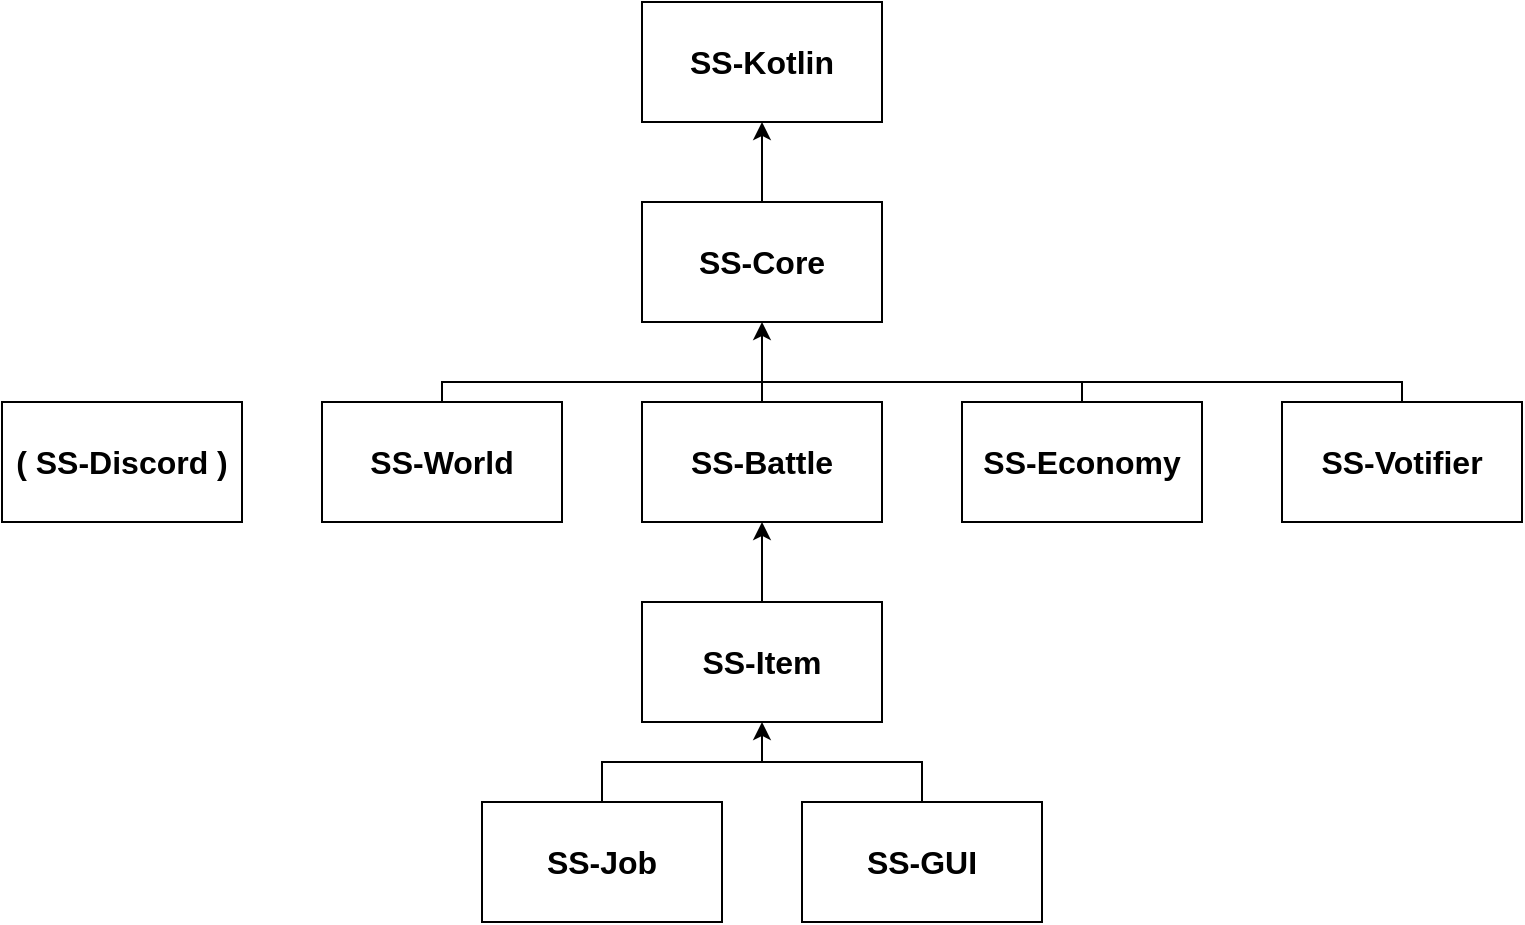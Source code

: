 <mxfile version="13.1.3" type="github">
  <diagram id="iCJhFCFJ18vj--K-sOZw" name="Page-1">
    <mxGraphModel dx="981" dy="574" grid="1" gridSize="10" guides="1" tooltips="1" connect="1" arrows="1" fold="1" page="1" pageScale="1" pageWidth="827" pageHeight="1169" math="0" shadow="0">
      <root>
        <mxCell id="0" />
        <mxCell id="1" parent="0" />
        <mxCell id="ueMMRVPoeT2nIW5ylTD2-1" value="&lt;font style=&quot;font-size: 16px&quot;&gt;&lt;b&gt;SS-Kotlin&lt;/b&gt;&lt;/font&gt;" style="rounded=0;whiteSpace=wrap;html=1;" parent="1" vertex="1">
          <mxGeometry x="360" y="20" width="120" height="60" as="geometry" />
        </mxCell>
        <mxCell id="ueMMRVPoeT2nIW5ylTD2-23" value="" style="edgeStyle=orthogonalEdgeStyle;rounded=0;orthogonalLoop=1;jettySize=auto;html=1;" parent="1" source="ueMMRVPoeT2nIW5ylTD2-2" target="ueMMRVPoeT2nIW5ylTD2-1" edge="1">
          <mxGeometry relative="1" as="geometry" />
        </mxCell>
        <mxCell id="ueMMRVPoeT2nIW5ylTD2-2" value="&lt;font style=&quot;font-size: 16px&quot;&gt;&lt;b&gt;SS-Core&lt;/b&gt;&lt;/font&gt;" style="rounded=0;whiteSpace=wrap;html=1;" parent="1" vertex="1">
          <mxGeometry x="360" y="120" width="120" height="60" as="geometry" />
        </mxCell>
        <mxCell id="ueMMRVPoeT2nIW5ylTD2-27" style="edgeStyle=orthogonalEdgeStyle;rounded=0;orthogonalLoop=1;jettySize=auto;html=1;endArrow=none;endFill=0;" parent="1" source="ueMMRVPoeT2nIW5ylTD2-3" edge="1">
          <mxGeometry relative="1" as="geometry">
            <mxPoint x="420" y="210" as="targetPoint" />
            <Array as="points">
              <mxPoint x="260" y="210" />
            </Array>
          </mxGeometry>
        </mxCell>
        <mxCell id="ueMMRVPoeT2nIW5ylTD2-3" value="&lt;font style=&quot;font-size: 16px&quot;&gt;&lt;b&gt;SS-World&lt;br&gt;&lt;/b&gt;&lt;/font&gt;" style="rounded=0;whiteSpace=wrap;html=1;" parent="1" vertex="1">
          <mxGeometry x="200" y="220" width="120" height="60" as="geometry" />
        </mxCell>
        <mxCell id="ueMMRVPoeT2nIW5ylTD2-18" value="" style="edgeStyle=orthogonalEdgeStyle;rounded=0;orthogonalLoop=1;jettySize=auto;html=1;" parent="1" source="ueMMRVPoeT2nIW5ylTD2-4" target="ueMMRVPoeT2nIW5ylTD2-2" edge="1">
          <mxGeometry relative="1" as="geometry" />
        </mxCell>
        <mxCell id="ueMMRVPoeT2nIW5ylTD2-4" value="&lt;font style=&quot;font-size: 16px&quot;&gt;&lt;b&gt;SS-Battle&lt;/b&gt;&lt;/font&gt;" style="rounded=0;whiteSpace=wrap;html=1;" parent="1" vertex="1">
          <mxGeometry x="360" y="220" width="120" height="60" as="geometry" />
        </mxCell>
        <mxCell id="ueMMRVPoeT2nIW5ylTD2-17" value="" style="edgeStyle=orthogonalEdgeStyle;rounded=0;orthogonalLoop=1;jettySize=auto;html=1;" parent="1" source="ueMMRVPoeT2nIW5ylTD2-7" target="ueMMRVPoeT2nIW5ylTD2-4" edge="1">
          <mxGeometry relative="1" as="geometry" />
        </mxCell>
        <mxCell id="ueMMRVPoeT2nIW5ylTD2-7" value="&lt;font style=&quot;font-size: 16px&quot;&gt;&lt;b&gt;SS-Item&lt;/b&gt;&lt;/font&gt;" style="rounded=0;whiteSpace=wrap;html=1;" parent="1" vertex="1">
          <mxGeometry x="360" y="320" width="120" height="60" as="geometry" />
        </mxCell>
        <mxCell id="ueMMRVPoeT2nIW5ylTD2-16" value="" style="edgeStyle=orthogonalEdgeStyle;rounded=0;orthogonalLoop=1;jettySize=auto;html=1;" parent="1" source="ueMMRVPoeT2nIW5ylTD2-8" target="ueMMRVPoeT2nIW5ylTD2-7" edge="1">
          <mxGeometry relative="1" as="geometry" />
        </mxCell>
        <mxCell id="ueMMRVPoeT2nIW5ylTD2-8" value="&lt;font style=&quot;font-size: 16px&quot;&gt;&lt;b&gt;SS-Job&lt;/b&gt;&lt;/font&gt;" style="rounded=0;whiteSpace=wrap;html=1;" parent="1" vertex="1">
          <mxGeometry x="280" y="420" width="120" height="60" as="geometry" />
        </mxCell>
        <mxCell id="ueMMRVPoeT2nIW5ylTD2-24" style="edgeStyle=orthogonalEdgeStyle;rounded=0;orthogonalLoop=1;jettySize=auto;html=1;endArrow=none;endFill=0;" parent="1" source="ueMMRVPoeT2nIW5ylTD2-9" edge="1">
          <mxGeometry relative="1" as="geometry">
            <mxPoint x="420" y="210" as="targetPoint" />
            <Array as="points">
              <mxPoint x="580" y="210" />
            </Array>
          </mxGeometry>
        </mxCell>
        <mxCell id="ueMMRVPoeT2nIW5ylTD2-9" value="&lt;font style=&quot;font-size: 16px&quot;&gt;&lt;b&gt;SS-Economy&lt;/b&gt;&lt;/font&gt;" style="rounded=0;whiteSpace=wrap;html=1;" parent="1" vertex="1">
          <mxGeometry x="520" y="220" width="120" height="60" as="geometry" />
        </mxCell>
        <mxCell id="ueMMRVPoeT2nIW5ylTD2-26" style="edgeStyle=orthogonalEdgeStyle;rounded=0;orthogonalLoop=1;jettySize=auto;html=1;endArrow=none;endFill=0;" parent="1" source="ueMMRVPoeT2nIW5ylTD2-10" edge="1">
          <mxGeometry relative="1" as="geometry">
            <mxPoint x="580" y="210" as="targetPoint" />
            <Array as="points">
              <mxPoint x="740" y="210" />
            </Array>
          </mxGeometry>
        </mxCell>
        <mxCell id="ueMMRVPoeT2nIW5ylTD2-10" value="&lt;font style=&quot;font-size: 16px&quot;&gt;&lt;b&gt;SS-Votifier&lt;/b&gt;&lt;/font&gt;" style="rounded=0;whiteSpace=wrap;html=1;" parent="1" vertex="1">
          <mxGeometry x="680" y="220" width="120" height="60" as="geometry" />
        </mxCell>
        <mxCell id="ueMMRVPoeT2nIW5ylTD2-11" value="&lt;font style=&quot;font-size: 16px&quot;&gt;&lt;b&gt;( SS-Discord )&lt;/b&gt;&lt;/font&gt;" style="rounded=0;whiteSpace=wrap;html=1;" parent="1" vertex="1">
          <mxGeometry x="40" y="220" width="120" height="60" as="geometry" />
        </mxCell>
        <mxCell id="bCsnbJk3i6tgreEaNvT9-4" style="edgeStyle=orthogonalEdgeStyle;rounded=0;orthogonalLoop=1;jettySize=auto;html=1;endArrow=none;endFill=0;" edge="1" parent="1" source="bCsnbJk3i6tgreEaNvT9-1">
          <mxGeometry relative="1" as="geometry">
            <mxPoint x="420" y="400" as="targetPoint" />
            <Array as="points">
              <mxPoint x="500" y="400" />
            </Array>
          </mxGeometry>
        </mxCell>
        <mxCell id="bCsnbJk3i6tgreEaNvT9-1" value="&lt;font style=&quot;font-size: 16px&quot;&gt;&lt;b&gt;SS-GUI&lt;/b&gt;&lt;/font&gt;" style="rounded=0;whiteSpace=wrap;html=1;" vertex="1" parent="1">
          <mxGeometry x="440" y="420" width="120" height="60" as="geometry" />
        </mxCell>
      </root>
    </mxGraphModel>
  </diagram>
</mxfile>
